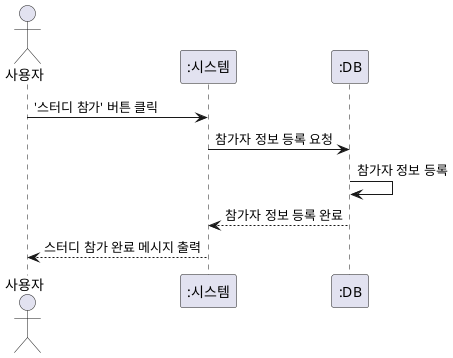 @startuml
actor 사용자 as 사용자
participant ":시스템" as 시스템
participant ":DB" as DB

사용자 -> 시스템 : '스터디 참가' 버튼 클릭
시스템 -> DB : 참가자 정보 등록 요청
DB -> DB : 참가자 정보 등록
시스템 <-- DB : 참가자 정보 등록 완료
사용자 <-- 시스템 : 스터디 참가 완료 메시지 출력
@enduml
